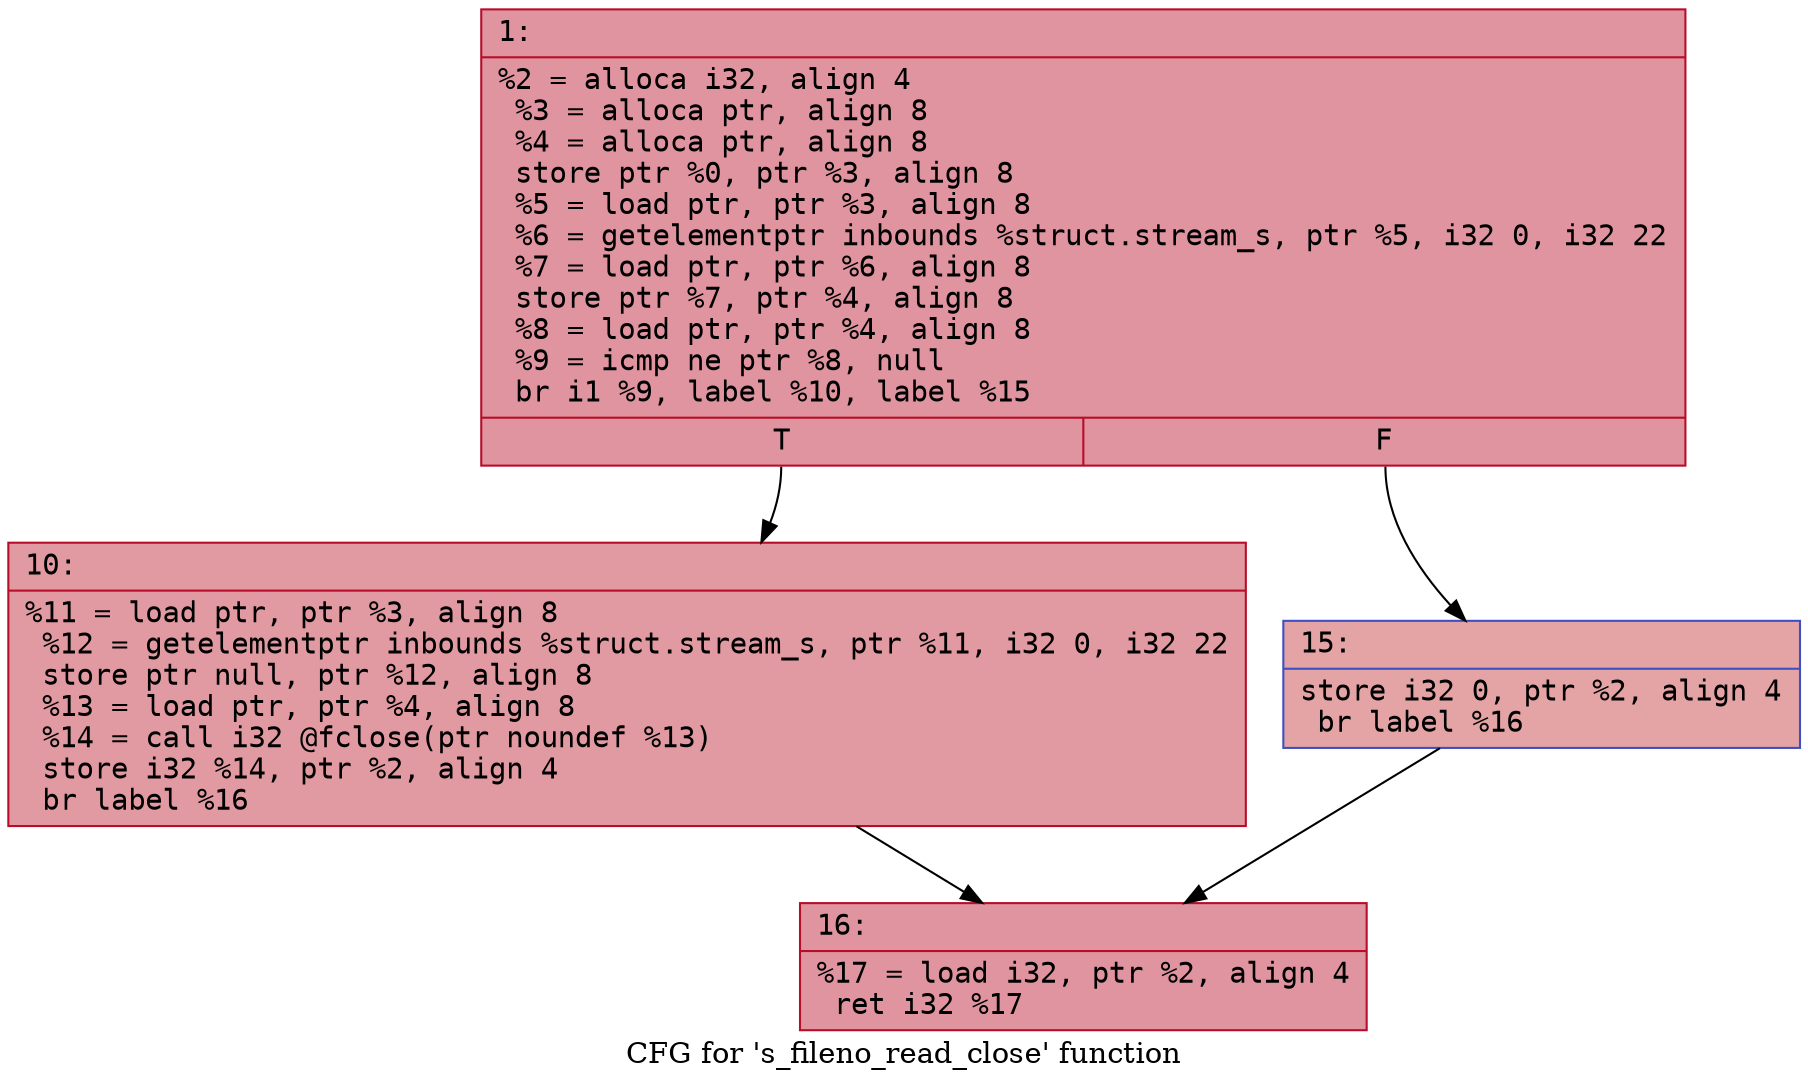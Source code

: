 digraph "CFG for 's_fileno_read_close' function" {
	label="CFG for 's_fileno_read_close' function";

	Node0x600003672940 [shape=record,color="#b70d28ff", style=filled, fillcolor="#b70d2870" fontname="Courier",label="{1:\l|  %2 = alloca i32, align 4\l  %3 = alloca ptr, align 8\l  %4 = alloca ptr, align 8\l  store ptr %0, ptr %3, align 8\l  %5 = load ptr, ptr %3, align 8\l  %6 = getelementptr inbounds %struct.stream_s, ptr %5, i32 0, i32 22\l  %7 = load ptr, ptr %6, align 8\l  store ptr %7, ptr %4, align 8\l  %8 = load ptr, ptr %4, align 8\l  %9 = icmp ne ptr %8, null\l  br i1 %9, label %10, label %15\l|{<s0>T|<s1>F}}"];
	Node0x600003672940:s0 -> Node0x600003672990[tooltip="1 -> 10\nProbability 62.50%" ];
	Node0x600003672940:s1 -> Node0x6000036729e0[tooltip="1 -> 15\nProbability 37.50%" ];
	Node0x600003672990 [shape=record,color="#b70d28ff", style=filled, fillcolor="#bb1b2c70" fontname="Courier",label="{10:\l|  %11 = load ptr, ptr %3, align 8\l  %12 = getelementptr inbounds %struct.stream_s, ptr %11, i32 0, i32 22\l  store ptr null, ptr %12, align 8\l  %13 = load ptr, ptr %4, align 8\l  %14 = call i32 @fclose(ptr noundef %13)\l  store i32 %14, ptr %2, align 4\l  br label %16\l}"];
	Node0x600003672990 -> Node0x600003672a30[tooltip="10 -> 16\nProbability 100.00%" ];
	Node0x6000036729e0 [shape=record,color="#3d50c3ff", style=filled, fillcolor="#c32e3170" fontname="Courier",label="{15:\l|  store i32 0, ptr %2, align 4\l  br label %16\l}"];
	Node0x6000036729e0 -> Node0x600003672a30[tooltip="15 -> 16\nProbability 100.00%" ];
	Node0x600003672a30 [shape=record,color="#b70d28ff", style=filled, fillcolor="#b70d2870" fontname="Courier",label="{16:\l|  %17 = load i32, ptr %2, align 4\l  ret i32 %17\l}"];
}
